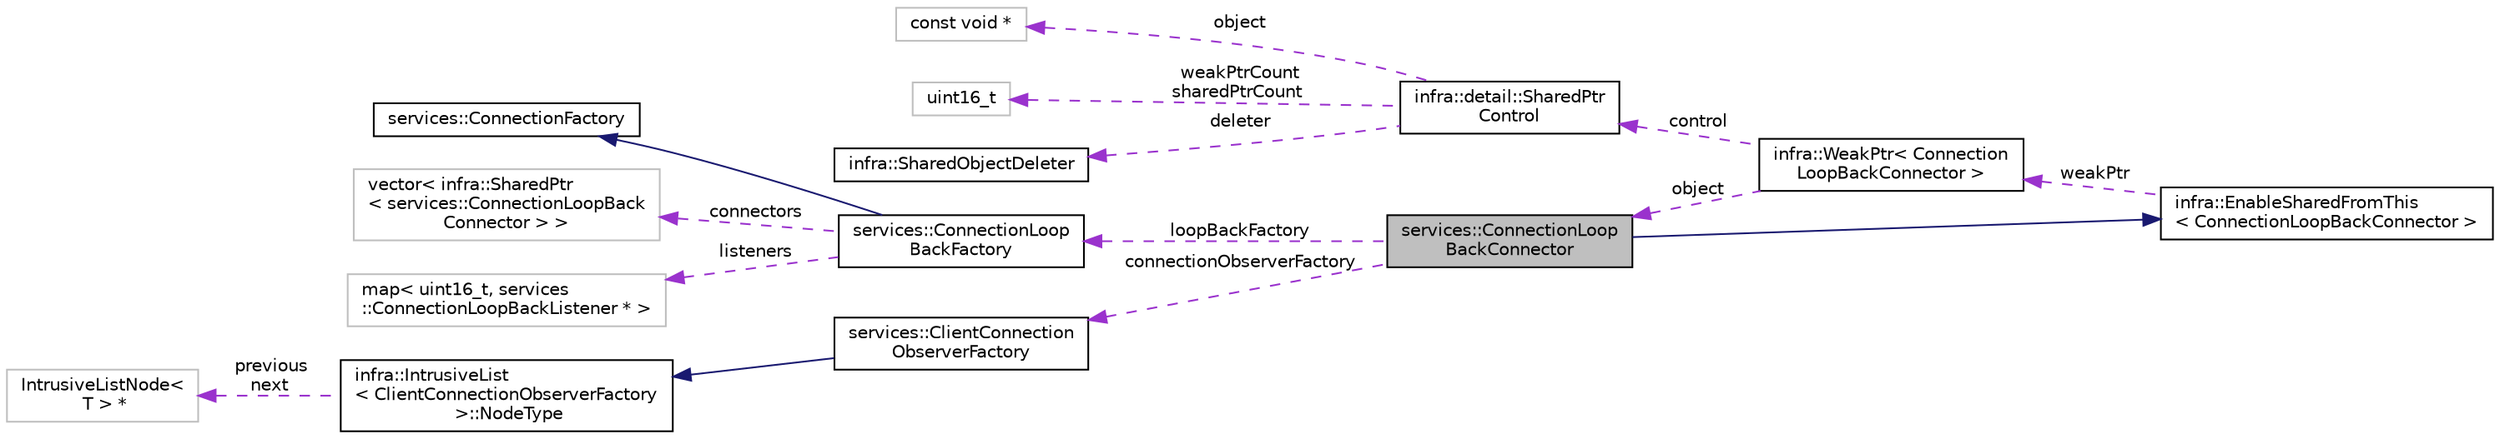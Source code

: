 digraph "services::ConnectionLoopBackConnector"
{
 // INTERACTIVE_SVG=YES
  edge [fontname="Helvetica",fontsize="10",labelfontname="Helvetica",labelfontsize="10"];
  node [fontname="Helvetica",fontsize="10",shape=record];
  rankdir="LR";
  Node2 [label="services::ConnectionLoop\lBackConnector",height=0.2,width=0.4,color="black", fillcolor="grey75", style="filled", fontcolor="black"];
  Node3 -> Node2 [dir="back",color="midnightblue",fontsize="10",style="solid",fontname="Helvetica"];
  Node3 [label="infra::EnableSharedFromThis\l\< ConnectionLoopBackConnector \>",height=0.2,width=0.4,color="black", fillcolor="white", style="filled",URL="$dd/df1/classinfra_1_1_enable_shared_from_this.html"];
  Node4 -> Node3 [dir="back",color="darkorchid3",fontsize="10",style="dashed",label=" weakPtr" ,fontname="Helvetica"];
  Node4 [label="infra::WeakPtr\< Connection\lLoopBackConnector \>",height=0.2,width=0.4,color="black", fillcolor="white", style="filled",URL="$d3/daa/classinfra_1_1_weak_ptr.html"];
  Node2 -> Node4 [dir="back",color="darkorchid3",fontsize="10",style="dashed",label=" object" ,fontname="Helvetica"];
  Node5 -> Node4 [dir="back",color="darkorchid3",fontsize="10",style="dashed",label=" control" ,fontname="Helvetica"];
  Node5 [label="infra::detail::SharedPtr\lControl",height=0.2,width=0.4,color="black", fillcolor="white", style="filled",URL="$dd/d9a/classinfra_1_1detail_1_1_shared_ptr_control.html"];
  Node6 -> Node5 [dir="back",color="darkorchid3",fontsize="10",style="dashed",label=" object" ,fontname="Helvetica"];
  Node6 [label="const void *",height=0.2,width=0.4,color="grey75", fillcolor="white", style="filled"];
  Node7 -> Node5 [dir="back",color="darkorchid3",fontsize="10",style="dashed",label=" weakPtrCount\nsharedPtrCount" ,fontname="Helvetica"];
  Node7 [label="uint16_t",height=0.2,width=0.4,color="grey75", fillcolor="white", style="filled"];
  Node8 -> Node5 [dir="back",color="darkorchid3",fontsize="10",style="dashed",label=" deleter" ,fontname="Helvetica"];
  Node8 [label="infra::SharedObjectDeleter",height=0.2,width=0.4,color="black", fillcolor="white", style="filled",URL="$da/dcd/classinfra_1_1_shared_object_deleter.html"];
  Node9 -> Node2 [dir="back",color="darkorchid3",fontsize="10",style="dashed",label=" loopBackFactory" ,fontname="Helvetica"];
  Node9 [label="services::ConnectionLoop\lBackFactory",height=0.2,width=0.4,color="black", fillcolor="white", style="filled",URL="$d7/d52/classservices_1_1_connection_loop_back_factory.html"];
  Node10 -> Node9 [dir="back",color="midnightblue",fontsize="10",style="solid",fontname="Helvetica"];
  Node10 [label="services::ConnectionFactory",height=0.2,width=0.4,color="black", fillcolor="white", style="filled",URL="$db/db4/classservices_1_1_connection_factory.html"];
  Node11 -> Node9 [dir="back",color="darkorchid3",fontsize="10",style="dashed",label=" connectors" ,fontname="Helvetica"];
  Node11 [label="vector\< infra::SharedPtr\l\< services::ConnectionLoopBack\lConnector \> \>",height=0.2,width=0.4,color="grey75", fillcolor="white", style="filled"];
  Node12 -> Node9 [dir="back",color="darkorchid3",fontsize="10",style="dashed",label=" listeners" ,fontname="Helvetica"];
  Node12 [label="map\< uint16_t, services\l::ConnectionLoopBackListener * \>",height=0.2,width=0.4,color="grey75", fillcolor="white", style="filled"];
  Node13 -> Node2 [dir="back",color="darkorchid3",fontsize="10",style="dashed",label=" connectionObserverFactory" ,fontname="Helvetica"];
  Node13 [label="services::ClientConnection\lObserverFactory",height=0.2,width=0.4,color="black", fillcolor="white", style="filled",URL="$dc/d43/classservices_1_1_client_connection_observer_factory.html"];
  Node14 -> Node13 [dir="back",color="midnightblue",fontsize="10",style="solid",fontname="Helvetica"];
  Node14 [label="infra::IntrusiveList\l\< ClientConnectionObserverFactory\l \>::NodeType",height=0.2,width=0.4,color="black", fillcolor="white", style="filled",URL="$d7/da5/classinfra_1_1detail_1_1_intrusive_list_node.html"];
  Node15 -> Node14 [dir="back",color="darkorchid3",fontsize="10",style="dashed",label=" previous\nnext" ,fontname="Helvetica"];
  Node15 [label="IntrusiveListNode\<\l T \> *",height=0.2,width=0.4,color="grey75", fillcolor="white", style="filled"];
}
